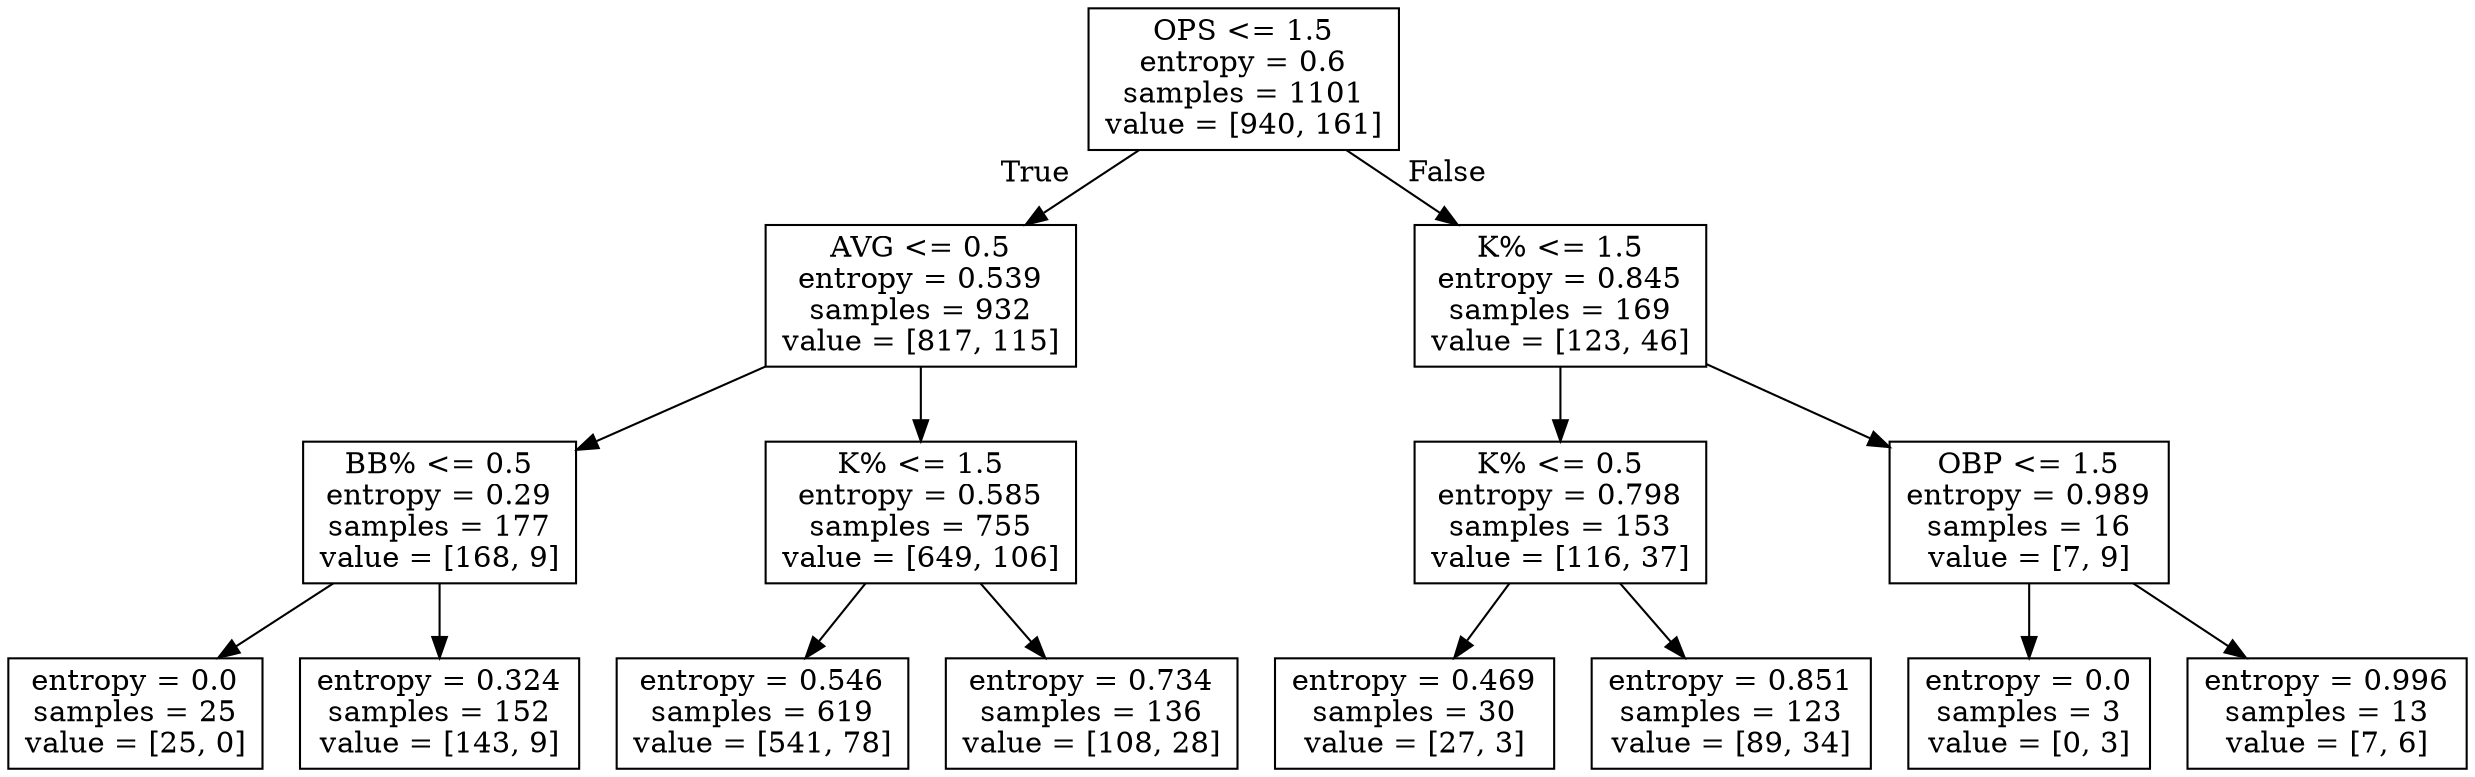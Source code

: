 digraph Tree {
node [shape=box] ;
0 [label="OPS <= 1.5\nentropy = 0.6\nsamples = 1101\nvalue = [940, 161]"] ;
1 [label="AVG <= 0.5\nentropy = 0.539\nsamples = 932\nvalue = [817, 115]"] ;
0 -> 1 [labeldistance=2.5, labelangle=45, headlabel="True"] ;
2 [label="BB% <= 0.5\nentropy = 0.29\nsamples = 177\nvalue = [168, 9]"] ;
1 -> 2 ;
3 [label="entropy = 0.0\nsamples = 25\nvalue = [25, 0]"] ;
2 -> 3 ;
4 [label="entropy = 0.324\nsamples = 152\nvalue = [143, 9]"] ;
2 -> 4 ;
5 [label="K% <= 1.5\nentropy = 0.585\nsamples = 755\nvalue = [649, 106]"] ;
1 -> 5 ;
6 [label="entropy = 0.546\nsamples = 619\nvalue = [541, 78]"] ;
5 -> 6 ;
7 [label="entropy = 0.734\nsamples = 136\nvalue = [108, 28]"] ;
5 -> 7 ;
8 [label="K% <= 1.5\nentropy = 0.845\nsamples = 169\nvalue = [123, 46]"] ;
0 -> 8 [labeldistance=2.5, labelangle=-45, headlabel="False"] ;
9 [label="K% <= 0.5\nentropy = 0.798\nsamples = 153\nvalue = [116, 37]"] ;
8 -> 9 ;
10 [label="entropy = 0.469\nsamples = 30\nvalue = [27, 3]"] ;
9 -> 10 ;
11 [label="entropy = 0.851\nsamples = 123\nvalue = [89, 34]"] ;
9 -> 11 ;
12 [label="OBP <= 1.5\nentropy = 0.989\nsamples = 16\nvalue = [7, 9]"] ;
8 -> 12 ;
13 [label="entropy = 0.0\nsamples = 3\nvalue = [0, 3]"] ;
12 -> 13 ;
14 [label="entropy = 0.996\nsamples = 13\nvalue = [7, 6]"] ;
12 -> 14 ;
}